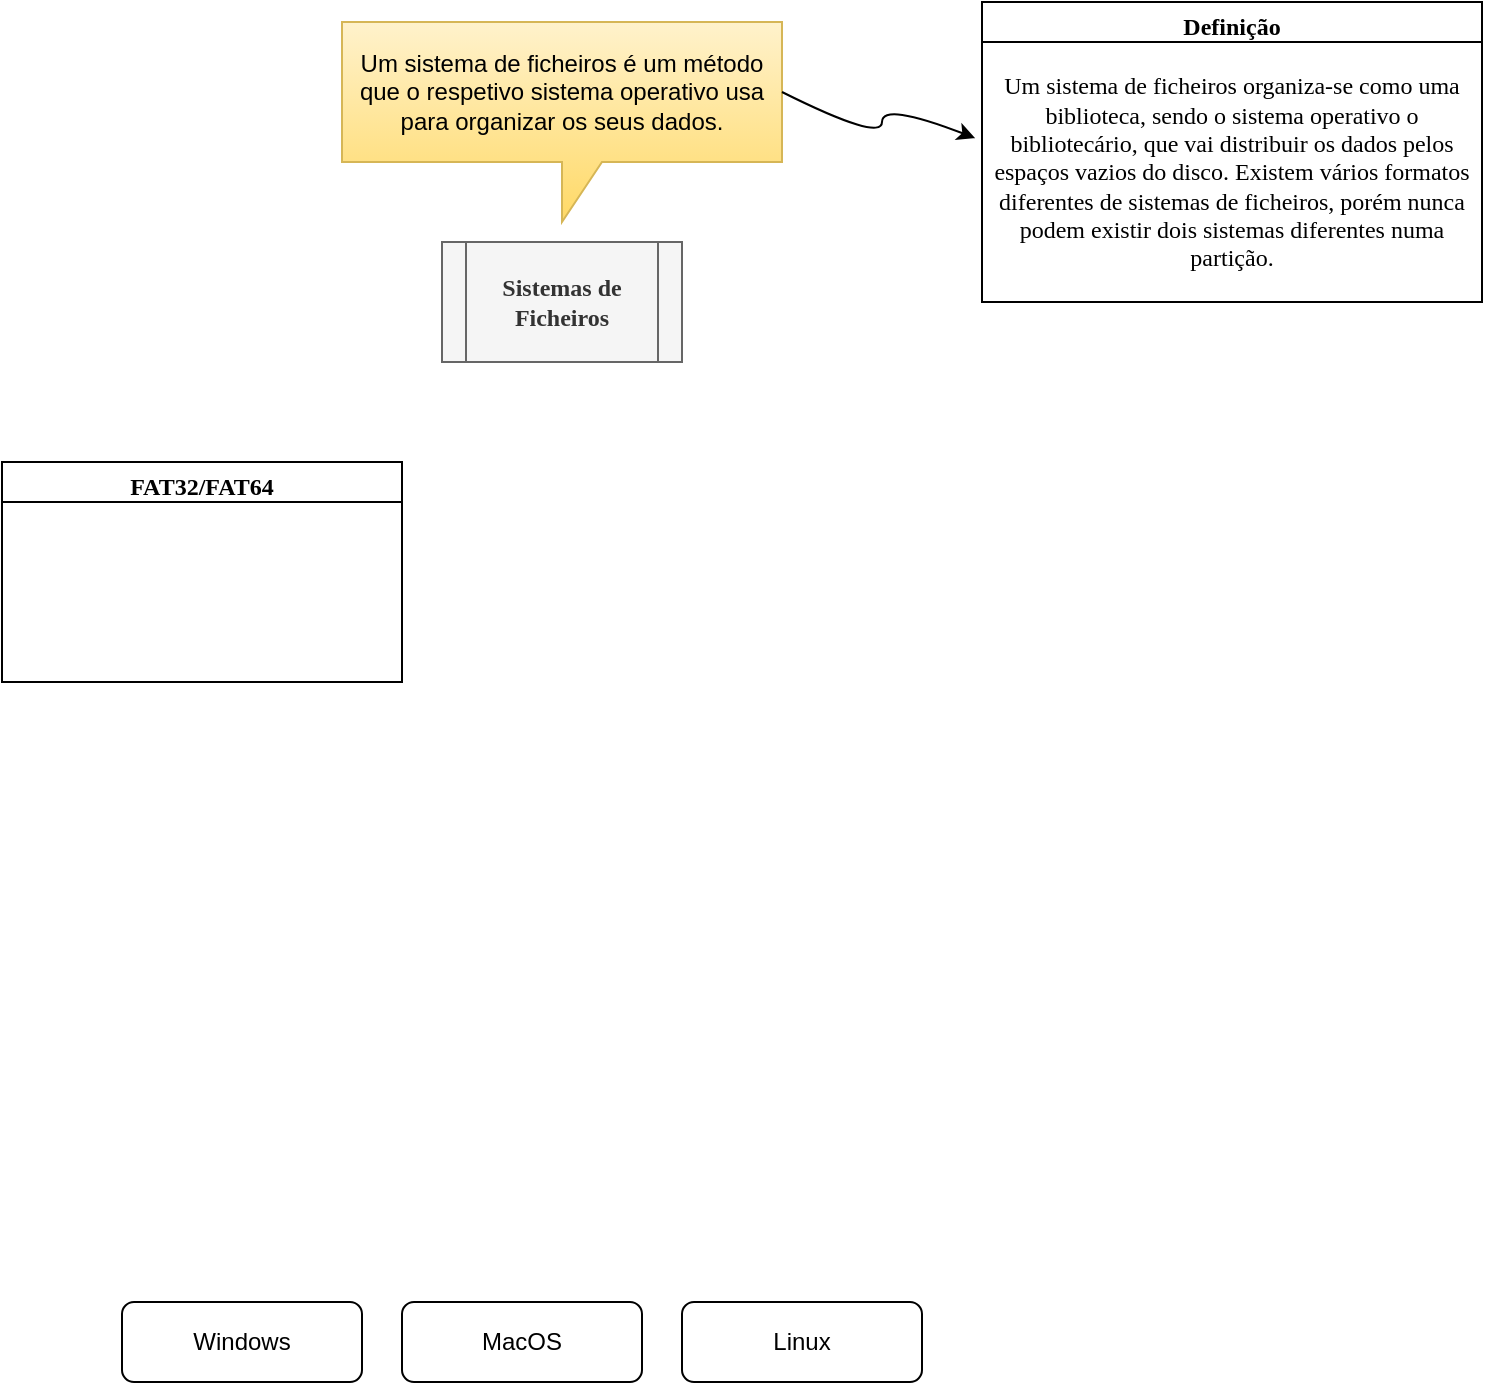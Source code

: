 <mxfile version="17.1.2" type="device"><diagram id="C5RBs43oDa-KdzZeNtuy" name="Page-1"><mxGraphModel dx="920" dy="551" grid="1" gridSize="10" guides="1" tooltips="1" connect="1" arrows="1" fold="1" page="1" pageScale="1" pageWidth="827" pageHeight="1169" math="0" shadow="0"><root><mxCell id="WIyWlLk6GJQsqaUBKTNV-0"/><mxCell id="WIyWlLk6GJQsqaUBKTNV-1" parent="WIyWlLk6GJQsqaUBKTNV-0"/><mxCell id="WIyWlLk6GJQsqaUBKTNV-3" value="Windows" style="rounded=1;whiteSpace=wrap;html=1;fontSize=12;glass=0;strokeWidth=1;shadow=0;" parent="WIyWlLk6GJQsqaUBKTNV-1" vertex="1"><mxGeometry x="120" y="660" width="120" height="40" as="geometry"/></mxCell><mxCell id="kiM5pF3jl9HwU2nnS3uD-1" value="MacOS" style="rounded=1;whiteSpace=wrap;html=1;fontSize=12;glass=0;strokeWidth=1;shadow=0;" vertex="1" parent="WIyWlLk6GJQsqaUBKTNV-1"><mxGeometry x="260" y="660" width="120" height="40" as="geometry"/></mxCell><mxCell id="kiM5pF3jl9HwU2nnS3uD-3" value="Linux" style="rounded=1;whiteSpace=wrap;html=1;fontSize=12;glass=0;strokeWidth=1;shadow=0;" vertex="1" parent="WIyWlLk6GJQsqaUBKTNV-1"><mxGeometry x="400" y="660" width="120" height="40" as="geometry"/></mxCell><mxCell id="kiM5pF3jl9HwU2nnS3uD-6" value="&lt;b&gt;Sistemas de Ficheiros&lt;/b&gt;" style="shape=process;whiteSpace=wrap;html=1;backgroundOutline=1;fillColor=#f5f5f5;strokeColor=#666666;fontColor=#333333;fontFamily=Verdana;" vertex="1" parent="WIyWlLk6GJQsqaUBKTNV-1"><mxGeometry x="280" y="130" width="120" height="60" as="geometry"/></mxCell><mxCell id="kiM5pF3jl9HwU2nnS3uD-10" value="&lt;span&gt;Um sistema de ficheiros é um método que o respetivo sistema operativo usa para organizar os seus dados.&lt;/span&gt;" style="shape=callout;whiteSpace=wrap;html=1;perimeter=calloutPerimeter;fillColor=#fff2cc;strokeColor=#d6b656;gradientColor=#ffd966;" vertex="1" parent="WIyWlLk6GJQsqaUBKTNV-1"><mxGeometry x="230" y="20" width="220" height="100" as="geometry"/></mxCell><mxCell id="kiM5pF3jl9HwU2nnS3uD-55" value="" style="curved=1;endArrow=classic;html=1;rounded=0;fontFamily=Verdana;exitX=0;exitY=0;exitDx=220;exitDy=35;exitPerimeter=0;entryX=-0.017;entryY=0.437;entryDx=0;entryDy=0;entryPerimeter=0;" edge="1" parent="WIyWlLk6GJQsqaUBKTNV-1" source="kiM5pF3jl9HwU2nnS3uD-10"><mxGeometry width="50" height="50" relative="1" as="geometry"><mxPoint x="450" y="80" as="sourcePoint"/><mxPoint x="546.6" y="78.07" as="targetPoint"/><Array as="points"><mxPoint x="500" y="80"/><mxPoint x="500" y="60"/></Array></mxGeometry></mxCell><mxCell id="kiM5pF3jl9HwU2nnS3uD-58" value="Definição" style="swimlane;fontFamily=Verdana;" vertex="1" parent="WIyWlLk6GJQsqaUBKTNV-1"><mxGeometry x="550" y="10" width="250" height="150" as="geometry"><mxRectangle x="550" y="10" width="100" height="23" as="alternateBounds"/></mxGeometry></mxCell><mxCell id="kiM5pF3jl9HwU2nnS3uD-61" value="Um sistema de ficheiros organiza-se como uma biblioteca, sendo o sistema operativo o bibliotecário, que vai distribuir os dados pelos espaços vazios do disco. Existem vários formatos diferentes de sistemas de ficheiros, porém nunca podem existir dois sistemas diferentes numa partição." style="whiteSpace=wrap;html=1;fontFamily=Verdana;" vertex="1" parent="WIyWlLk6GJQsqaUBKTNV-1"><mxGeometry x="550" y="30" width="250" height="130" as="geometry"/></mxCell><mxCell id="kiM5pF3jl9HwU2nnS3uD-71" value="FAT32/FAT64" style="swimlane;fontFamily=Verdana;" vertex="1" parent="WIyWlLk6GJQsqaUBKTNV-1"><mxGeometry x="60" y="240" width="200" height="110" as="geometry"/></mxCell><mxCell id="kiM5pF3jl9HwU2nnS3uD-72" value="" style="whiteSpace=wrap;html=1;fontFamily=Verdana;" vertex="1" parent="kiM5pF3jl9HwU2nnS3uD-71"><mxGeometry y="20" width="200" height="90" as="geometry"/></mxCell></root></mxGraphModel></diagram></mxfile>